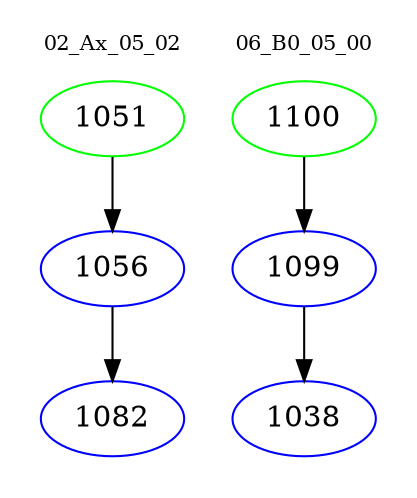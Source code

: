 digraph{
subgraph cluster_0 {
color = white
label = "02_Ax_05_02";
fontsize=10;
T0_1051 [label="1051", color="green"]
T0_1051 -> T0_1056 [color="black"]
T0_1056 [label="1056", color="blue"]
T0_1056 -> T0_1082 [color="black"]
T0_1082 [label="1082", color="blue"]
}
subgraph cluster_1 {
color = white
label = "06_B0_05_00";
fontsize=10;
T1_1100 [label="1100", color="green"]
T1_1100 -> T1_1099 [color="black"]
T1_1099 [label="1099", color="blue"]
T1_1099 -> T1_1038 [color="black"]
T1_1038 [label="1038", color="blue"]
}
}
